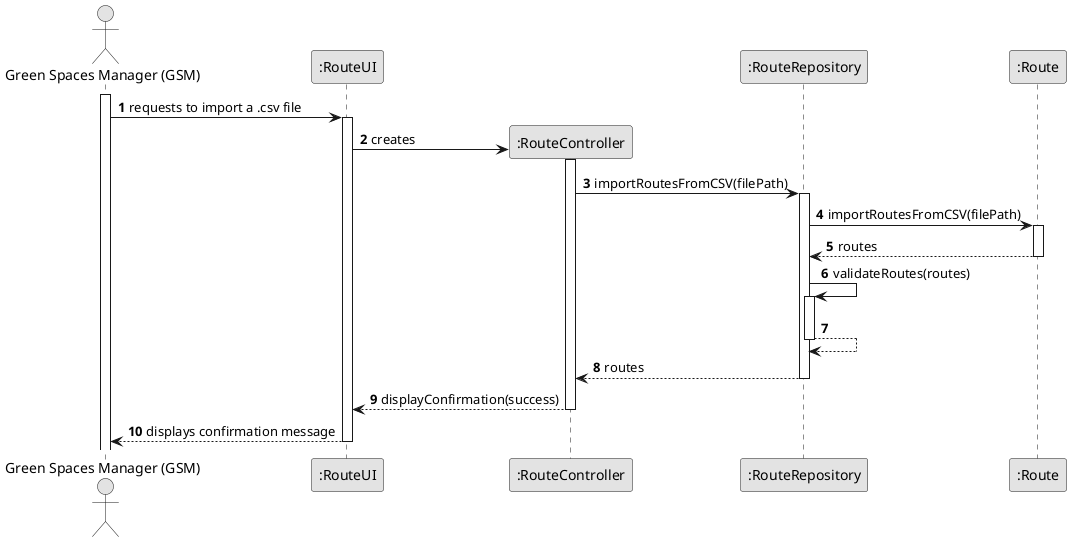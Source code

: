 @startuml
skinparam monochrome true
skinparam packageStyle rectangle
skinparam shadowing false

autonumber

'hide footbox
actor "Green Spaces Manager (GSM)" as GSM
participant ":RouteUI" as UI
participant ":RouteController" as CTR
participant ":RouteRepository" as Repository
participant ":Route" as Importer

activate GSM

GSM -> UI : requests to import a .csv file
activate UI

UI -> CTR ** : creates
activate CTR

CTR -> Repository : importRoutesFromCSV(filePath)
activate Repository

    Repository -> Importer: importRoutesFromCSV(filePath)
    activate Importer

    Importer --> Repository: routes
    deactivate Importer


Repository -> Repository: validateRoutes(routes)
activate Repository

    Repository --> Repository
    deactivate Repository

Repository --> CTR : routes
deactivate Repository

CTR --> UI : displayConfirmation(success)
deactivate CTR

UI --> GSM : displays confirmation message
deactivate UI

@enduml


